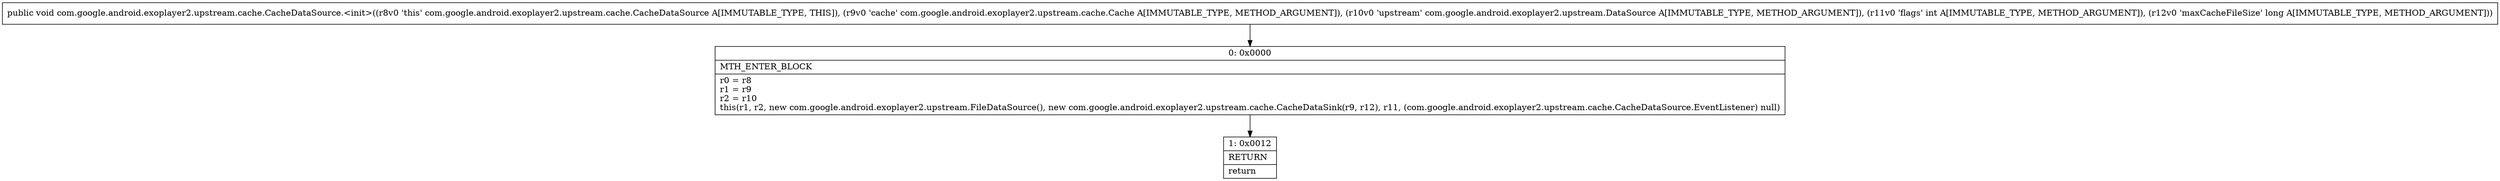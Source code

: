 digraph "CFG forcom.google.android.exoplayer2.upstream.cache.CacheDataSource.\<init\>(Lcom\/google\/android\/exoplayer2\/upstream\/cache\/Cache;Lcom\/google\/android\/exoplayer2\/upstream\/DataSource;IJ)V" {
Node_0 [shape=record,label="{0\:\ 0x0000|MTH_ENTER_BLOCK\l|r0 = r8\lr1 = r9\lr2 = r10\lthis(r1, r2, new com.google.android.exoplayer2.upstream.FileDataSource(), new com.google.android.exoplayer2.upstream.cache.CacheDataSink(r9, r12), r11, (com.google.android.exoplayer2.upstream.cache.CacheDataSource.EventListener) null)\l}"];
Node_1 [shape=record,label="{1\:\ 0x0012|RETURN\l|return\l}"];
MethodNode[shape=record,label="{public void com.google.android.exoplayer2.upstream.cache.CacheDataSource.\<init\>((r8v0 'this' com.google.android.exoplayer2.upstream.cache.CacheDataSource A[IMMUTABLE_TYPE, THIS]), (r9v0 'cache' com.google.android.exoplayer2.upstream.cache.Cache A[IMMUTABLE_TYPE, METHOD_ARGUMENT]), (r10v0 'upstream' com.google.android.exoplayer2.upstream.DataSource A[IMMUTABLE_TYPE, METHOD_ARGUMENT]), (r11v0 'flags' int A[IMMUTABLE_TYPE, METHOD_ARGUMENT]), (r12v0 'maxCacheFileSize' long A[IMMUTABLE_TYPE, METHOD_ARGUMENT])) }"];
MethodNode -> Node_0;
Node_0 -> Node_1;
}

